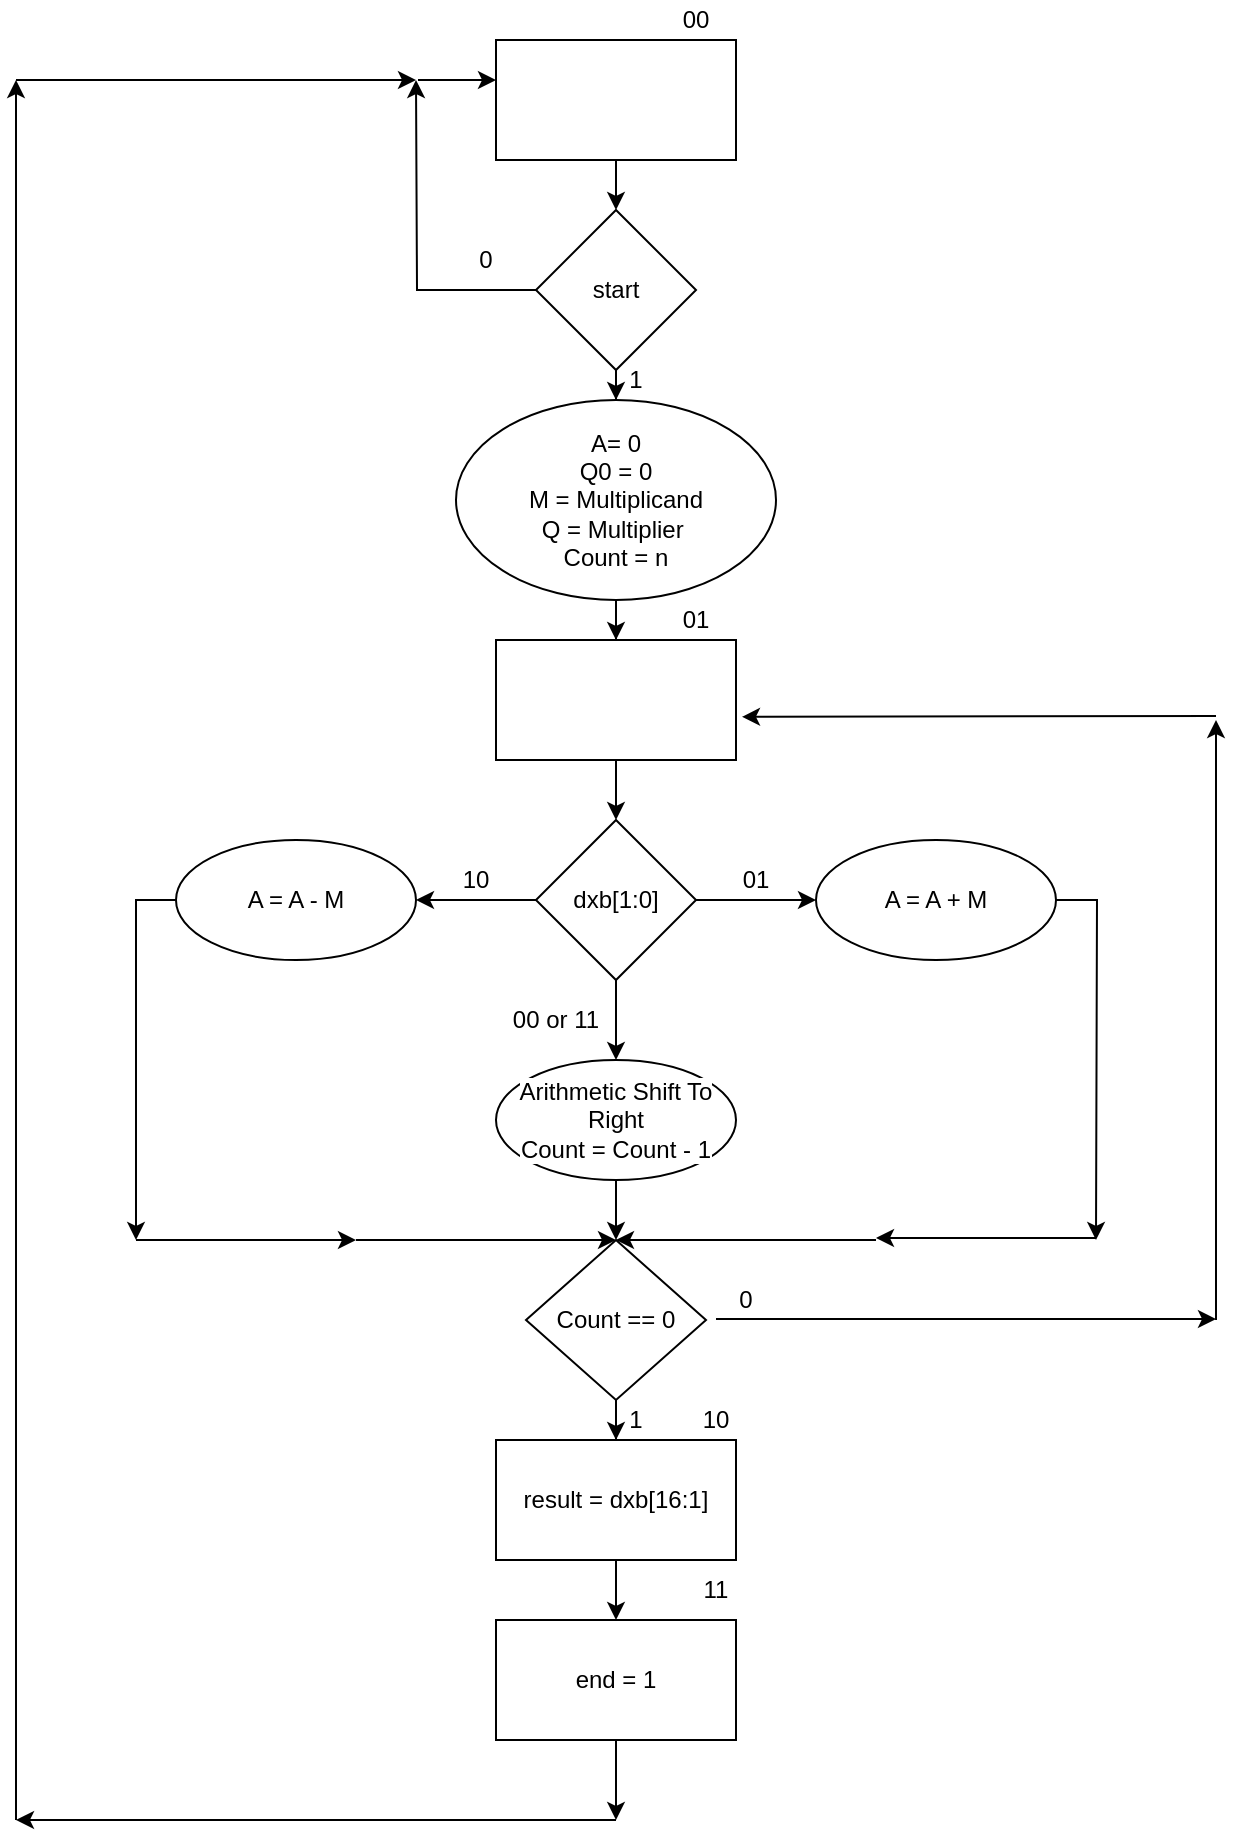 <mxfile version="17.4.5" type="device"><diagram name="Page-1" id="74e2e168-ea6b-b213-b513-2b3c1d86103e"><mxGraphModel dx="1488" dy="677" grid="1" gridSize="10" guides="1" tooltips="1" connect="1" arrows="1" fold="1" page="1" pageScale="1" pageWidth="1100" pageHeight="850" background="none" math="0" shadow="0"><root><mxCell id="0"/><mxCell id="1" parent="0"/><mxCell id="250HqzplKXVq_suyGRUB-4" value="" style="edgeStyle=orthogonalEdgeStyle;rounded=0;orthogonalLoop=1;jettySize=auto;html=1;" parent="1" source="250HqzplKXVq_suyGRUB-1" target="250HqzplKXVq_suyGRUB-3" edge="1"><mxGeometry relative="1" as="geometry"/></mxCell><mxCell id="250HqzplKXVq_suyGRUB-1" value="" style="rounded=0;whiteSpace=wrap;html=1;" parent="1" vertex="1"><mxGeometry x="520" y="300" width="120" height="60" as="geometry"/></mxCell><mxCell id="250HqzplKXVq_suyGRUB-2" value="00" style="text;html=1;strokeColor=none;fillColor=none;align=center;verticalAlign=middle;whiteSpace=wrap;rounded=0;" parent="1" vertex="1"><mxGeometry x="600" y="280" width="40" height="20" as="geometry"/></mxCell><mxCell id="250HqzplKXVq_suyGRUB-5" style="edgeStyle=orthogonalEdgeStyle;rounded=0;orthogonalLoop=1;jettySize=auto;html=1;" parent="1" source="250HqzplKXVq_suyGRUB-3" edge="1"><mxGeometry relative="1" as="geometry"><mxPoint x="480" y="320" as="targetPoint"/></mxGeometry></mxCell><mxCell id="250HqzplKXVq_suyGRUB-9" value="" style="edgeStyle=orthogonalEdgeStyle;rounded=0;orthogonalLoop=1;jettySize=auto;html=1;" parent="1" source="250HqzplKXVq_suyGRUB-3" target="250HqzplKXVq_suyGRUB-8" edge="1"><mxGeometry relative="1" as="geometry"/></mxCell><mxCell id="250HqzplKXVq_suyGRUB-3" value="&lt;font color=&quot;#ffffff&quot; style=&quot;background-color: rgb(255 , 255 , 255)&quot;&gt;start&lt;/font&gt;" style="rhombus;whiteSpace=wrap;html=1;rounded=0;" parent="1" vertex="1"><mxGeometry x="540" y="385" width="80" height="80" as="geometry"/></mxCell><mxCell id="250HqzplKXVq_suyGRUB-6" value="" style="endArrow=classic;html=1;" parent="1" edge="1"><mxGeometry width="50" height="50" relative="1" as="geometry"><mxPoint x="481" y="320" as="sourcePoint"/><mxPoint x="520" y="320" as="targetPoint"/></mxGeometry></mxCell><mxCell id="250HqzplKXVq_suyGRUB-7" value="0" style="text;html=1;strokeColor=none;fillColor=none;align=center;verticalAlign=middle;whiteSpace=wrap;rounded=0;" parent="1" vertex="1"><mxGeometry x="495" y="400" width="40" height="20" as="geometry"/></mxCell><mxCell id="250HqzplKXVq_suyGRUB-12" value="" style="edgeStyle=orthogonalEdgeStyle;rounded=0;orthogonalLoop=1;jettySize=auto;html=1;" parent="1" source="250HqzplKXVq_suyGRUB-8" target="250HqzplKXVq_suyGRUB-11" edge="1"><mxGeometry relative="1" as="geometry"/></mxCell><mxCell id="250HqzplKXVq_suyGRUB-8" value="&lt;span style=&quot;background-color: rgb(255 , 255 , 255)&quot;&gt;A= 0&lt;br&gt;Q0 = 0&lt;br&gt;M = Multiplicand&lt;br&gt;Q = Multiplier&amp;nbsp;&lt;br&gt;Count = n&lt;br&gt;&lt;/span&gt;" style="ellipse;whiteSpace=wrap;html=1;rounded=0;" parent="1" vertex="1"><mxGeometry x="500" y="480" width="160" height="100" as="geometry"/></mxCell><mxCell id="250HqzplKXVq_suyGRUB-10" value="1" style="text;html=1;strokeColor=none;fillColor=none;align=center;verticalAlign=middle;whiteSpace=wrap;rounded=0;" parent="1" vertex="1"><mxGeometry x="570" y="460" width="40" height="20" as="geometry"/></mxCell><mxCell id="250HqzplKXVq_suyGRUB-15" value="" style="edgeStyle=orthogonalEdgeStyle;rounded=0;orthogonalLoop=1;jettySize=auto;html=1;" parent="1" source="250HqzplKXVq_suyGRUB-11" target="250HqzplKXVq_suyGRUB-14" edge="1"><mxGeometry relative="1" as="geometry"/></mxCell><mxCell id="250HqzplKXVq_suyGRUB-11" value="" style="whiteSpace=wrap;html=1;rounded=0;" parent="1" vertex="1"><mxGeometry x="520" y="600" width="120" height="60" as="geometry"/></mxCell><mxCell id="250HqzplKXVq_suyGRUB-13" value="01" style="text;html=1;strokeColor=none;fillColor=none;align=center;verticalAlign=middle;whiteSpace=wrap;rounded=0;" parent="1" vertex="1"><mxGeometry x="600" y="580" width="40" height="20" as="geometry"/></mxCell><mxCell id="250HqzplKXVq_suyGRUB-17" value="" style="edgeStyle=orthogonalEdgeStyle;rounded=0;orthogonalLoop=1;jettySize=auto;html=1;" parent="1" source="250HqzplKXVq_suyGRUB-14" target="250HqzplKXVq_suyGRUB-16" edge="1"><mxGeometry relative="1" as="geometry"/></mxCell><mxCell id="250HqzplKXVq_suyGRUB-24" value="" style="edgeStyle=orthogonalEdgeStyle;rounded=0;orthogonalLoop=1;jettySize=auto;html=1;" parent="1" source="250HqzplKXVq_suyGRUB-14" target="250HqzplKXVq_suyGRUB-23" edge="1"><mxGeometry relative="1" as="geometry"/></mxCell><mxCell id="250HqzplKXVq_suyGRUB-30" value="" style="edgeStyle=orthogonalEdgeStyle;rounded=0;orthogonalLoop=1;jettySize=auto;html=1;" parent="1" source="250HqzplKXVq_suyGRUB-14" target="250HqzplKXVq_suyGRUB-29" edge="1"><mxGeometry relative="1" as="geometry"/></mxCell><mxCell id="250HqzplKXVq_suyGRUB-14" value="&lt;span style=&quot;background-color: rgb(255 , 255 , 255)&quot;&gt;dxb[1:0]&lt;/span&gt;" style="rhombus;whiteSpace=wrap;html=1;rounded=0;" parent="1" vertex="1"><mxGeometry x="540" y="690" width="80" height="80" as="geometry"/></mxCell><mxCell id="250HqzplKXVq_suyGRUB-37" style="edgeStyle=orthogonalEdgeStyle;rounded=0;orthogonalLoop=1;jettySize=auto;html=1;exitX=1;exitY=0.5;exitDx=0;exitDy=0;" parent="1" source="250HqzplKXVq_suyGRUB-16" edge="1"><mxGeometry relative="1" as="geometry"><mxPoint x="820" y="900" as="targetPoint"/></mxGeometry></mxCell><mxCell id="250HqzplKXVq_suyGRUB-16" value="&lt;span style=&quot;background-color: rgb(255 , 255 , 255)&quot;&gt;A = A + M&lt;br&gt;&lt;/span&gt;" style="ellipse;whiteSpace=wrap;html=1;rounded=0;" parent="1" vertex="1"><mxGeometry x="680" y="700" width="120" height="60" as="geometry"/></mxCell><mxCell id="250HqzplKXVq_suyGRUB-18" value="01" style="text;html=1;strokeColor=none;fillColor=none;align=center;verticalAlign=middle;whiteSpace=wrap;rounded=0;" parent="1" vertex="1"><mxGeometry x="620" y="710" width="60" height="20" as="geometry"/></mxCell><mxCell id="250HqzplKXVq_suyGRUB-33" value="" style="edgeStyle=orthogonalEdgeStyle;rounded=0;orthogonalLoop=1;jettySize=auto;html=1;" parent="1" source="250HqzplKXVq_suyGRUB-23" target="250HqzplKXVq_suyGRUB-32" edge="1"><mxGeometry relative="1" as="geometry"/></mxCell><mxCell id="250HqzplKXVq_suyGRUB-23" value="&lt;span style=&quot;background-color: rgb(255 , 255 , 255)&quot;&gt;Arithmetic Shift To Right&lt;br&gt;Count = Count - 1&lt;br&gt;&lt;/span&gt;" style="ellipse;whiteSpace=wrap;html=1;rounded=0;" parent="1" vertex="1"><mxGeometry x="520" y="810" width="120" height="60" as="geometry"/></mxCell><mxCell id="250HqzplKXVq_suyGRUB-25" value="00 or 11" style="text;html=1;strokeColor=none;fillColor=none;align=center;verticalAlign=middle;whiteSpace=wrap;rounded=0;" parent="1" vertex="1"><mxGeometry x="520" y="780" width="60" height="20" as="geometry"/></mxCell><mxCell id="250HqzplKXVq_suyGRUB-41" style="edgeStyle=orthogonalEdgeStyle;rounded=0;orthogonalLoop=1;jettySize=auto;html=1;exitX=0;exitY=0.5;exitDx=0;exitDy=0;" parent="1" source="250HqzplKXVq_suyGRUB-29" edge="1"><mxGeometry relative="1" as="geometry"><mxPoint x="340" y="900" as="targetPoint"/></mxGeometry></mxCell><mxCell id="250HqzplKXVq_suyGRUB-29" value="&lt;span style=&quot;background-color: rgb(255 , 255 , 255)&quot;&gt;A = A - M&lt;br&gt;&lt;/span&gt;" style="ellipse;whiteSpace=wrap;html=1;rounded=0;" parent="1" vertex="1"><mxGeometry x="360" y="700" width="120" height="60" as="geometry"/></mxCell><mxCell id="250HqzplKXVq_suyGRUB-31" value="10" style="text;html=1;strokeColor=none;fillColor=none;align=center;verticalAlign=middle;whiteSpace=wrap;rounded=0;" parent="1" vertex="1"><mxGeometry x="480" y="710" width="60" height="20" as="geometry"/></mxCell><mxCell id="250HqzplKXVq_suyGRUB-44" value="" style="edgeStyle=orthogonalEdgeStyle;rounded=0;orthogonalLoop=1;jettySize=auto;html=1;" parent="1" source="250HqzplKXVq_suyGRUB-32" target="250HqzplKXVq_suyGRUB-43" edge="1"><mxGeometry relative="1" as="geometry"/></mxCell><mxCell id="250HqzplKXVq_suyGRUB-32" value="&lt;span style=&quot;background-color: rgb(255 , 255 , 255)&quot;&gt;Count == 0&lt;/span&gt;" style="rhombus;whiteSpace=wrap;html=1;rounded=0;" parent="1" vertex="1"><mxGeometry x="535" y="900" width="90" height="80" as="geometry"/></mxCell><mxCell id="250HqzplKXVq_suyGRUB-36" value="" style="endArrow=classic;html=1;entryX=0.5;entryY=0;entryDx=0;entryDy=0;" parent="1" target="250HqzplKXVq_suyGRUB-32" edge="1"><mxGeometry width="50" height="50" relative="1" as="geometry"><mxPoint x="710" y="900" as="sourcePoint"/><mxPoint x="600" y="810" as="targetPoint"/></mxGeometry></mxCell><mxCell id="250HqzplKXVq_suyGRUB-38" value="" style="endArrow=classic;html=1;" parent="1" edge="1"><mxGeometry width="50" height="50" relative="1" as="geometry"><mxPoint x="820" y="899" as="sourcePoint"/><mxPoint x="710" y="899" as="targetPoint"/></mxGeometry></mxCell><mxCell id="250HqzplKXVq_suyGRUB-40" value="" style="endArrow=classic;html=1;" parent="1" edge="1"><mxGeometry width="50" height="50" relative="1" as="geometry"><mxPoint x="450" y="900" as="sourcePoint"/><mxPoint x="580" y="900" as="targetPoint"/></mxGeometry></mxCell><mxCell id="250HqzplKXVq_suyGRUB-42" value="" style="endArrow=classic;html=1;" parent="1" edge="1"><mxGeometry width="50" height="50" relative="1" as="geometry"><mxPoint x="340" y="900" as="sourcePoint"/><mxPoint x="450" y="900" as="targetPoint"/></mxGeometry></mxCell><mxCell id="250HqzplKXVq_suyGRUB-48" style="edgeStyle=orthogonalEdgeStyle;rounded=0;orthogonalLoop=1;jettySize=auto;html=1;exitX=0.5;exitY=1;exitDx=0;exitDy=0;" parent="1" source="250HqzplKXVq_suyGRUB-43" edge="1"><mxGeometry relative="1" as="geometry"><mxPoint x="580" y="1090" as="targetPoint"/></mxGeometry></mxCell><mxCell id="250HqzplKXVq_suyGRUB-43" value="&lt;span style=&quot;background-color: rgb(255 , 255 , 255)&quot;&gt;result = dxb[16:1]&lt;br&gt;&lt;/span&gt;" style="whiteSpace=wrap;html=1;rounded=0;" parent="1" vertex="1"><mxGeometry x="520" y="1000" width="120" height="60" as="geometry"/></mxCell><mxCell id="250HqzplKXVq_suyGRUB-45" value="1" style="text;html=1;strokeColor=none;fillColor=none;align=center;verticalAlign=middle;whiteSpace=wrap;rounded=0;" parent="1" vertex="1"><mxGeometry x="570" y="980" width="40" height="20" as="geometry"/></mxCell><mxCell id="250HqzplKXVq_suyGRUB-46" value="10" style="text;html=1;strokeColor=none;fillColor=none;align=center;verticalAlign=middle;whiteSpace=wrap;rounded=0;" parent="1" vertex="1"><mxGeometry x="610" y="980" width="40" height="20" as="geometry"/></mxCell><mxCell id="250HqzplKXVq_suyGRUB-49" value="" style="endArrow=classic;html=1;" parent="1" edge="1"><mxGeometry width="50" height="50" relative="1" as="geometry"><mxPoint x="580" y="1190" as="sourcePoint"/><mxPoint x="280" y="1190" as="targetPoint"/></mxGeometry></mxCell><mxCell id="250HqzplKXVq_suyGRUB-50" value="" style="endArrow=classic;html=1;" parent="1" edge="1"><mxGeometry width="50" height="50" relative="1" as="geometry"><mxPoint x="280" y="1190" as="sourcePoint"/><mxPoint x="280" y="320" as="targetPoint"/></mxGeometry></mxCell><mxCell id="250HqzplKXVq_suyGRUB-51" value="" style="endArrow=classic;html=1;" parent="1" edge="1"><mxGeometry width="50" height="50" relative="1" as="geometry"><mxPoint x="280" y="320" as="sourcePoint"/><mxPoint x="480" y="320" as="targetPoint"/></mxGeometry></mxCell><mxCell id="250HqzplKXVq_suyGRUB-52" value="" style="endArrow=classic;html=1;" parent="1" edge="1"><mxGeometry width="50" height="50" relative="1" as="geometry"><mxPoint x="630" y="939.5" as="sourcePoint"/><mxPoint x="880" y="939.5" as="targetPoint"/></mxGeometry></mxCell><mxCell id="250HqzplKXVq_suyGRUB-53" value="0" style="text;html=1;strokeColor=none;fillColor=none;align=center;verticalAlign=middle;whiteSpace=wrap;rounded=0;" parent="1" vertex="1"><mxGeometry x="625" y="920" width="40" height="20" as="geometry"/></mxCell><mxCell id="250HqzplKXVq_suyGRUB-54" value="" style="endArrow=classic;html=1;" parent="1" edge="1"><mxGeometry width="50" height="50" relative="1" as="geometry"><mxPoint x="880" y="940" as="sourcePoint"/><mxPoint x="880" y="640" as="targetPoint"/></mxGeometry></mxCell><mxCell id="250HqzplKXVq_suyGRUB-55" value="" style="endArrow=classic;html=1;entryX=1.025;entryY=0.64;entryDx=0;entryDy=0;entryPerimeter=0;" parent="1" target="250HqzplKXVq_suyGRUB-11" edge="1"><mxGeometry width="50" height="50" relative="1" as="geometry"><mxPoint x="880" y="638" as="sourcePoint"/><mxPoint x="680" y="630" as="targetPoint"/></mxGeometry></mxCell><mxCell id="WLE4s_ovkYervdxxWtfL-2" value="" style="rounded=0;whiteSpace=wrap;html=1;" parent="1" vertex="1"><mxGeometry x="520" y="1090" width="120" height="60" as="geometry"/></mxCell><mxCell id="WLE4s_ovkYervdxxWtfL-3" value="" style="endArrow=classic;html=1;rounded=0;exitX=0.5;exitY=1;exitDx=0;exitDy=0;" parent="1" source="WLE4s_ovkYervdxxWtfL-2" edge="1"><mxGeometry width="50" height="50" relative="1" as="geometry"><mxPoint x="520" y="900" as="sourcePoint"/><mxPoint x="580" y="1190" as="targetPoint"/></mxGeometry></mxCell><mxCell id="WLE4s_ovkYervdxxWtfL-4" value="11" style="text;html=1;strokeColor=none;fillColor=none;align=center;verticalAlign=middle;whiteSpace=wrap;rounded=0;" parent="1" vertex="1"><mxGeometry x="600" y="1060" width="60" height="30" as="geometry"/></mxCell><mxCell id="WLE4s_ovkYervdxxWtfL-5" value="end = 1" style="text;html=1;strokeColor=none;fillColor=none;align=center;verticalAlign=middle;whiteSpace=wrap;rounded=0;" parent="1" vertex="1"><mxGeometry x="550" y="1105" width="60" height="30" as="geometry"/></mxCell><mxCell id="7dvN9GCG6ZONfoXVLUdq-1" value="start" style="text;html=1;strokeColor=none;fillColor=none;align=center;verticalAlign=middle;whiteSpace=wrap;rounded=0;" vertex="1" parent="1"><mxGeometry x="550" y="410" width="60" height="30" as="geometry"/></mxCell></root></mxGraphModel></diagram></mxfile>